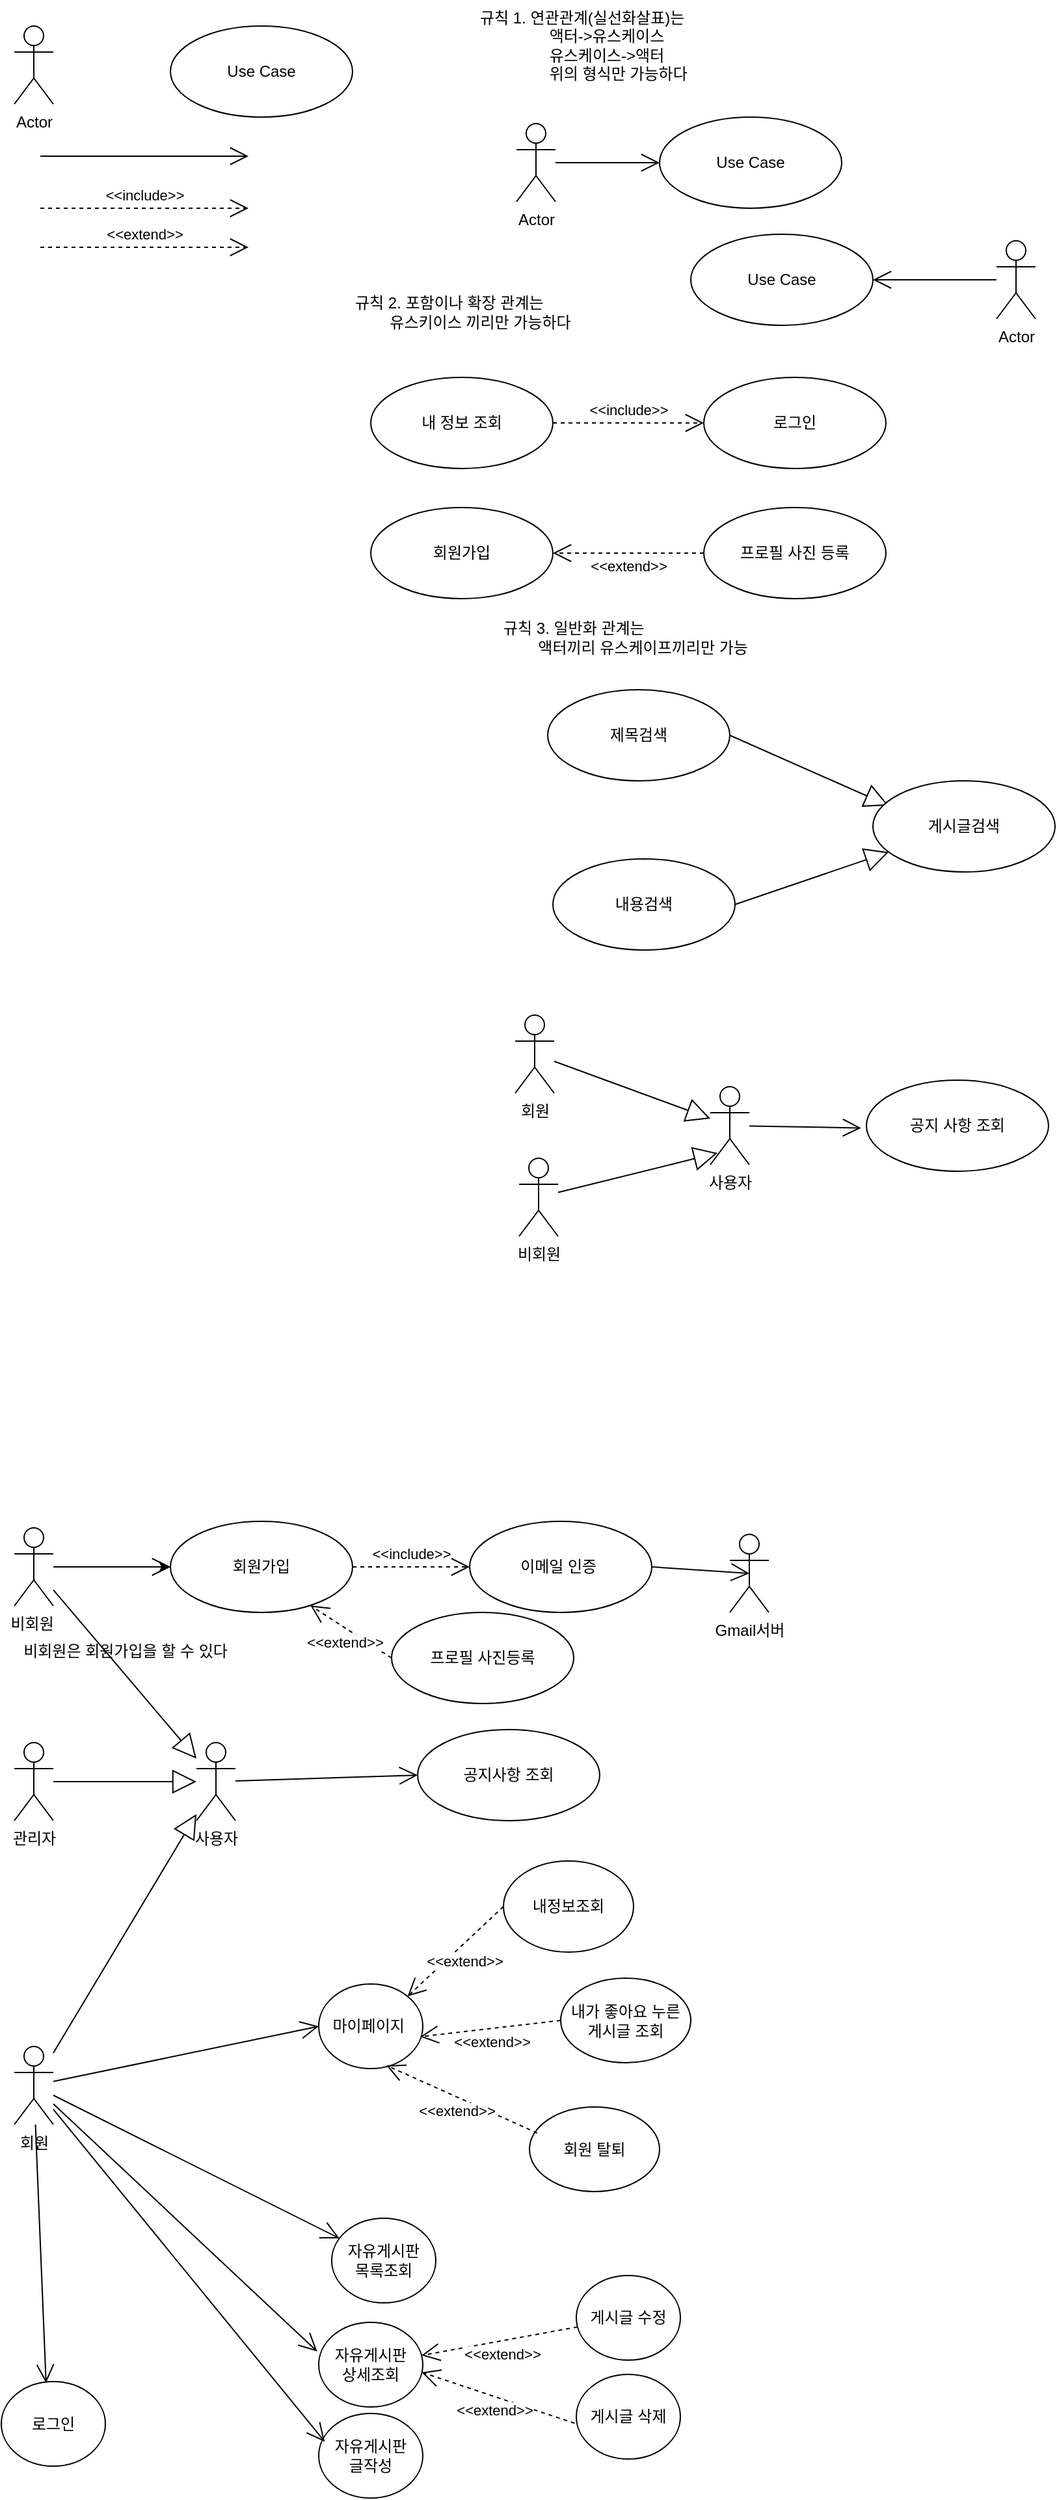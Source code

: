 <mxfile version="21.5.1" type="device">
  <diagram name="페이지-1" id="DKkFitC7D3pA0Rxg5cE1">
    <mxGraphModel dx="1086" dy="1123" grid="1" gridSize="10" guides="1" tooltips="1" connect="1" arrows="1" fold="1" page="1" pageScale="1" pageWidth="827" pageHeight="1169" math="0" shadow="0">
      <root>
        <mxCell id="0" />
        <mxCell id="1" parent="0" />
        <mxCell id="YfneBOb7cqC_NzscT1HJ-1" value="Actor" style="shape=umlActor;verticalLabelPosition=bottom;verticalAlign=top;html=1;" vertex="1" parent="1">
          <mxGeometry x="20" y="20" width="30" height="60" as="geometry" />
        </mxCell>
        <mxCell id="YfneBOb7cqC_NzscT1HJ-2" value="Use Case" style="ellipse;whiteSpace=wrap;html=1;" vertex="1" parent="1">
          <mxGeometry x="140" y="20" width="140" height="70" as="geometry" />
        </mxCell>
        <mxCell id="YfneBOb7cqC_NzscT1HJ-3" value="" style="endArrow=open;endFill=1;endSize=12;html=1;rounded=0;" edge="1" parent="1">
          <mxGeometry width="160" relative="1" as="geometry">
            <mxPoint x="40" y="120" as="sourcePoint" />
            <mxPoint x="200" y="120" as="targetPoint" />
          </mxGeometry>
        </mxCell>
        <mxCell id="YfneBOb7cqC_NzscT1HJ-4" value="&amp;lt;&amp;lt;include&amp;gt;&amp;gt;" style="endArrow=open;endSize=12;dashed=1;html=1;rounded=0;" edge="1" parent="1">
          <mxGeometry y="10" width="160" relative="1" as="geometry">
            <mxPoint x="40" y="160" as="sourcePoint" />
            <mxPoint x="200" y="160" as="targetPoint" />
            <mxPoint as="offset" />
          </mxGeometry>
        </mxCell>
        <mxCell id="YfneBOb7cqC_NzscT1HJ-5" value="&amp;lt;&amp;lt;extend&amp;gt;&amp;gt;" style="endArrow=open;endSize=12;dashed=1;html=1;rounded=0;" edge="1" parent="1">
          <mxGeometry y="10" width="160" relative="1" as="geometry">
            <mxPoint x="40" y="190" as="sourcePoint" />
            <mxPoint x="200" y="190" as="targetPoint" />
            <mxPoint as="offset" />
          </mxGeometry>
        </mxCell>
        <mxCell id="YfneBOb7cqC_NzscT1HJ-6" value="" style="endArrow=block;endSize=16;endFill=0;html=1;rounded=0;exitX=1;exitY=0.5;exitDx=0;exitDy=0;entryX=0.086;entryY=0.271;entryDx=0;entryDy=0;entryPerimeter=0;" edge="1" parent="1" source="YfneBOb7cqC_NzscT1HJ-28" target="YfneBOb7cqC_NzscT1HJ-30">
          <mxGeometry width="160" relative="1" as="geometry">
            <mxPoint x="564" y="580" as="sourcePoint" />
            <mxPoint x="724" y="580" as="targetPoint" />
          </mxGeometry>
        </mxCell>
        <mxCell id="YfneBOb7cqC_NzscT1HJ-7" value="규칙 1. 연관관계(실선화살표)는&lt;br&gt;&lt;span style=&quot;white-space: pre;&quot;&gt;&#x9;&lt;span style=&quot;white-space: pre;&quot;&gt;&#x9;&lt;/span&gt;&lt;/span&gt;액터-&amp;gt;유스케이스&lt;br&gt;&lt;span style=&quot;white-space: pre;&quot;&gt;&#x9;&lt;span style=&quot;white-space: pre;&quot;&gt;&#x9;&lt;/span&gt;&lt;/span&gt;유스케이스-&amp;gt;액터&lt;br&gt;&lt;span style=&quot;white-space: pre;&quot;&gt;&#x9;&lt;span style=&quot;white-space: pre;&quot;&gt;&#x9;&lt;/span&gt;&lt;/span&gt;위의 형식만 가능하다" style="text;html=1;align=left;verticalAlign=middle;resizable=0;points=[];autosize=1;strokeColor=none;fillColor=none;" vertex="1" parent="1">
          <mxGeometry x="376" width="190" height="70" as="geometry" />
        </mxCell>
        <mxCell id="YfneBOb7cqC_NzscT1HJ-8" value="Actor" style="shape=umlActor;verticalLabelPosition=bottom;verticalAlign=top;html=1;" vertex="1" parent="1">
          <mxGeometry x="406" y="95" width="30" height="60" as="geometry" />
        </mxCell>
        <mxCell id="YfneBOb7cqC_NzscT1HJ-9" value="Use Case" style="ellipse;whiteSpace=wrap;html=1;" vertex="1" parent="1">
          <mxGeometry x="516" y="90" width="140" height="70" as="geometry" />
        </mxCell>
        <mxCell id="YfneBOb7cqC_NzscT1HJ-10" value="" style="endArrow=open;endFill=1;endSize=12;html=1;rounded=0;entryX=0;entryY=0.5;entryDx=0;entryDy=0;" edge="1" parent="1" source="YfneBOb7cqC_NzscT1HJ-8" target="YfneBOb7cqC_NzscT1HJ-9">
          <mxGeometry width="160" relative="1" as="geometry">
            <mxPoint x="416" y="120" as="sourcePoint" />
            <mxPoint x="506" y="125" as="targetPoint" />
          </mxGeometry>
        </mxCell>
        <mxCell id="YfneBOb7cqC_NzscT1HJ-12" value="Use Case" style="ellipse;whiteSpace=wrap;html=1;" vertex="1" parent="1">
          <mxGeometry x="540" y="180" width="140" height="70" as="geometry" />
        </mxCell>
        <mxCell id="YfneBOb7cqC_NzscT1HJ-13" value="Actor" style="shape=umlActor;verticalLabelPosition=bottom;verticalAlign=top;html=1;" vertex="1" parent="1">
          <mxGeometry x="775" y="185" width="30" height="60" as="geometry" />
        </mxCell>
        <mxCell id="YfneBOb7cqC_NzscT1HJ-15" value="" style="endArrow=open;endFill=1;endSize=12;html=1;rounded=0;entryX=1;entryY=0.5;entryDx=0;entryDy=0;" edge="1" parent="1" source="YfneBOb7cqC_NzscT1HJ-13" target="YfneBOb7cqC_NzscT1HJ-12">
          <mxGeometry width="160" relative="1" as="geometry">
            <mxPoint x="685" y="170" as="sourcePoint" />
            <mxPoint x="765" y="170" as="targetPoint" />
          </mxGeometry>
        </mxCell>
        <mxCell id="YfneBOb7cqC_NzscT1HJ-18" value="규칙 2. 포함이나 확장 관계는&amp;nbsp;&lt;br&gt;&lt;span style=&quot;white-space: pre;&quot;&gt;&#x9;&lt;/span&gt;유스키이스 끼리만 가능하다" style="text;html=1;align=left;verticalAlign=middle;resizable=0;points=[];autosize=1;strokeColor=none;fillColor=none;" vertex="1" parent="1">
          <mxGeometry x="280" y="220" width="200" height="40" as="geometry" />
        </mxCell>
        <mxCell id="YfneBOb7cqC_NzscT1HJ-19" value="내 정보 조회" style="ellipse;whiteSpace=wrap;html=1;" vertex="1" parent="1">
          <mxGeometry x="294" y="290" width="140" height="70" as="geometry" />
        </mxCell>
        <mxCell id="YfneBOb7cqC_NzscT1HJ-20" value="로그인" style="ellipse;whiteSpace=wrap;html=1;" vertex="1" parent="1">
          <mxGeometry x="550" y="290" width="140" height="70" as="geometry" />
        </mxCell>
        <mxCell id="YfneBOb7cqC_NzscT1HJ-21" value="&amp;lt;&amp;lt;include&amp;gt;&amp;gt;" style="endArrow=open;endSize=12;dashed=1;html=1;rounded=0;entryX=0;entryY=0.5;entryDx=0;entryDy=0;exitX=1;exitY=0.5;exitDx=0;exitDy=0;" edge="1" parent="1" source="YfneBOb7cqC_NzscT1HJ-19" target="YfneBOb7cqC_NzscT1HJ-20">
          <mxGeometry y="10" width="160" relative="1" as="geometry">
            <mxPoint x="475" y="325" as="sourcePoint" />
            <mxPoint x="635" y="324.41" as="targetPoint" />
            <mxPoint as="offset" />
          </mxGeometry>
        </mxCell>
        <mxCell id="YfneBOb7cqC_NzscT1HJ-22" value="회원가입" style="ellipse;whiteSpace=wrap;html=1;" vertex="1" parent="1">
          <mxGeometry x="294" y="390" width="140" height="70" as="geometry" />
        </mxCell>
        <mxCell id="YfneBOb7cqC_NzscT1HJ-23" value="프로필 사진 등록" style="ellipse;whiteSpace=wrap;html=1;" vertex="1" parent="1">
          <mxGeometry x="550" y="390" width="140" height="70" as="geometry" />
        </mxCell>
        <mxCell id="YfneBOb7cqC_NzscT1HJ-25" value="&amp;lt;&amp;lt;extend&amp;gt;&amp;gt;" style="endArrow=open;endSize=12;dashed=1;html=1;rounded=0;entryX=1;entryY=0.5;entryDx=0;entryDy=0;exitX=0;exitY=0.5;exitDx=0;exitDy=0;" edge="1" parent="1" source="YfneBOb7cqC_NzscT1HJ-23" target="YfneBOb7cqC_NzscT1HJ-22">
          <mxGeometry y="10" width="160" relative="1" as="geometry">
            <mxPoint x="450" y="480" as="sourcePoint" />
            <mxPoint x="610" y="480" as="targetPoint" />
            <mxPoint as="offset" />
          </mxGeometry>
        </mxCell>
        <mxCell id="YfneBOb7cqC_NzscT1HJ-27" value="규칙 3. 일반화 관계는&amp;nbsp;&lt;br&gt;&lt;span style=&quot;white-space: pre;&quot;&gt;&#x9;&lt;/span&gt;액터끼리 유스케이프끼리만 가능" style="text;html=1;align=left;verticalAlign=middle;resizable=0;points=[];autosize=1;strokeColor=none;fillColor=none;" vertex="1" parent="1">
          <mxGeometry x="394" y="470" width="220" height="40" as="geometry" />
        </mxCell>
        <mxCell id="YfneBOb7cqC_NzscT1HJ-28" value="제목검색" style="ellipse;whiteSpace=wrap;html=1;" vertex="1" parent="1">
          <mxGeometry x="430" y="530" width="140" height="70" as="geometry" />
        </mxCell>
        <mxCell id="YfneBOb7cqC_NzscT1HJ-29" value="내용검색" style="ellipse;whiteSpace=wrap;html=1;" vertex="1" parent="1">
          <mxGeometry x="434" y="660" width="140" height="70" as="geometry" />
        </mxCell>
        <mxCell id="YfneBOb7cqC_NzscT1HJ-30" value="게시글검색" style="ellipse;whiteSpace=wrap;html=1;" vertex="1" parent="1">
          <mxGeometry x="680" y="600" width="140" height="70" as="geometry" />
        </mxCell>
        <mxCell id="YfneBOb7cqC_NzscT1HJ-31" value="" style="endArrow=block;endSize=16;endFill=0;html=1;rounded=0;exitX=1;exitY=0.5;exitDx=0;exitDy=0;" edge="1" parent="1" source="YfneBOb7cqC_NzscT1HJ-29" target="YfneBOb7cqC_NzscT1HJ-30">
          <mxGeometry width="160" relative="1" as="geometry">
            <mxPoint x="590" y="690" as="sourcePoint" />
            <mxPoint x="690" y="750" as="targetPoint" />
          </mxGeometry>
        </mxCell>
        <mxCell id="YfneBOb7cqC_NzscT1HJ-32" value="회원" style="shape=umlActor;verticalLabelPosition=bottom;verticalAlign=top;html=1;" vertex="1" parent="1">
          <mxGeometry x="405" y="780" width="30" height="60" as="geometry" />
        </mxCell>
        <mxCell id="YfneBOb7cqC_NzscT1HJ-33" value="비회원" style="shape=umlActor;verticalLabelPosition=bottom;verticalAlign=top;html=1;" vertex="1" parent="1">
          <mxGeometry x="408" y="890" width="30" height="60" as="geometry" />
        </mxCell>
        <mxCell id="YfneBOb7cqC_NzscT1HJ-34" value="사용자" style="shape=umlActor;verticalLabelPosition=bottom;verticalAlign=top;html=1;" vertex="1" parent="1">
          <mxGeometry x="555" y="835" width="30" height="60" as="geometry" />
        </mxCell>
        <mxCell id="YfneBOb7cqC_NzscT1HJ-38" value="" style="endArrow=block;endSize=16;endFill=0;html=1;rounded=0;" edge="1" parent="1" source="YfneBOb7cqC_NzscT1HJ-32" target="YfneBOb7cqC_NzscT1HJ-34">
          <mxGeometry width="160" relative="1" as="geometry">
            <mxPoint x="505" y="840" as="sourcePoint" />
            <mxPoint x="623" y="800" as="targetPoint" />
          </mxGeometry>
        </mxCell>
        <mxCell id="YfneBOb7cqC_NzscT1HJ-39" value="" style="endArrow=block;endSize=16;endFill=0;html=1;rounded=0;entryX=0.186;entryY=0.849;entryDx=0;entryDy=0;entryPerimeter=0;" edge="1" parent="1" source="YfneBOb7cqC_NzscT1HJ-33" target="YfneBOb7cqC_NzscT1HJ-34">
          <mxGeometry width="160" relative="1" as="geometry">
            <mxPoint x="445" y="822" as="sourcePoint" />
            <mxPoint x="716" y="868" as="targetPoint" />
          </mxGeometry>
        </mxCell>
        <mxCell id="YfneBOb7cqC_NzscT1HJ-41" value="공지 사항 조회" style="ellipse;whiteSpace=wrap;html=1;" vertex="1" parent="1">
          <mxGeometry x="675" y="830" width="140" height="70" as="geometry" />
        </mxCell>
        <mxCell id="YfneBOb7cqC_NzscT1HJ-43" value="" style="endArrow=open;endFill=1;endSize=12;html=1;rounded=0;entryX=-0.029;entryY=0.525;entryDx=0;entryDy=0;entryPerimeter=0;" edge="1" parent="1" source="YfneBOb7cqC_NzscT1HJ-34" target="YfneBOb7cqC_NzscT1HJ-41">
          <mxGeometry width="160" relative="1" as="geometry">
            <mxPoint x="820" y="820" as="sourcePoint" />
            <mxPoint x="725" y="820" as="targetPoint" />
          </mxGeometry>
        </mxCell>
        <mxCell id="YfneBOb7cqC_NzscT1HJ-49" value="" style="edgeStyle=orthogonalEdgeStyle;rounded=0;orthogonalLoop=1;jettySize=auto;html=1;" edge="1" parent="1" source="YfneBOb7cqC_NzscT1HJ-46" target="YfneBOb7cqC_NzscT1HJ-48">
          <mxGeometry relative="1" as="geometry" />
        </mxCell>
        <mxCell id="YfneBOb7cqC_NzscT1HJ-46" value="비회원&amp;nbsp;" style="shape=umlActor;verticalLabelPosition=bottom;verticalAlign=top;html=1;" vertex="1" parent="1">
          <mxGeometry x="20" y="1174" width="30" height="60" as="geometry" />
        </mxCell>
        <mxCell id="YfneBOb7cqC_NzscT1HJ-47" value="" style="endArrow=open;endFill=1;endSize=12;html=1;rounded=0;entryX=0;entryY=0.5;entryDx=0;entryDy=0;" edge="1" parent="1" source="YfneBOb7cqC_NzscT1HJ-46" target="YfneBOb7cqC_NzscT1HJ-48">
          <mxGeometry width="160" relative="1" as="geometry">
            <mxPoint x="60" y="1204" as="sourcePoint" />
            <mxPoint x="140" y="1203.66" as="targetPoint" />
          </mxGeometry>
        </mxCell>
        <mxCell id="YfneBOb7cqC_NzscT1HJ-48" value="회원가입" style="ellipse;whiteSpace=wrap;html=1;" vertex="1" parent="1">
          <mxGeometry x="140" y="1169" width="140" height="70" as="geometry" />
        </mxCell>
        <mxCell id="YfneBOb7cqC_NzscT1HJ-50" value="비회원은 회원가입을 할 수 있다" style="text;html=1;align=center;verticalAlign=middle;resizable=0;points=[];autosize=1;strokeColor=none;fillColor=none;" vertex="1" parent="1">
          <mxGeometry x="10" y="1254" width="190" height="30" as="geometry" />
        </mxCell>
        <mxCell id="YfneBOb7cqC_NzscT1HJ-52" value="이메일 인증&amp;nbsp;" style="ellipse;whiteSpace=wrap;html=1;" vertex="1" parent="1">
          <mxGeometry x="370" y="1169" width="140" height="70" as="geometry" />
        </mxCell>
        <mxCell id="YfneBOb7cqC_NzscT1HJ-56" value="&amp;lt;&amp;lt;include&amp;gt;&amp;gt;" style="endArrow=open;endSize=12;dashed=1;html=1;rounded=0;exitX=1;exitY=0.5;exitDx=0;exitDy=0;entryX=0;entryY=0.5;entryDx=0;entryDy=0;" edge="1" parent="1" source="YfneBOb7cqC_NzscT1HJ-48" target="YfneBOb7cqC_NzscT1HJ-52">
          <mxGeometry y="10" width="160" relative="1" as="geometry">
            <mxPoint x="240" y="1144" as="sourcePoint" />
            <mxPoint x="450" y="1204" as="targetPoint" />
            <mxPoint as="offset" />
          </mxGeometry>
        </mxCell>
        <mxCell id="YfneBOb7cqC_NzscT1HJ-58" value="Gmail서버" style="shape=umlActor;verticalLabelPosition=bottom;verticalAlign=top;html=1;" vertex="1" parent="1">
          <mxGeometry x="570" y="1179" width="30" height="60" as="geometry" />
        </mxCell>
        <mxCell id="YfneBOb7cqC_NzscT1HJ-60" value="" style="endArrow=open;endFill=1;endSize=12;html=1;rounded=0;exitX=1;exitY=0.5;exitDx=0;exitDy=0;entryX=0.5;entryY=0.5;entryDx=0;entryDy=0;entryPerimeter=0;" edge="1" parent="1" source="YfneBOb7cqC_NzscT1HJ-52" target="YfneBOb7cqC_NzscT1HJ-58">
          <mxGeometry width="160" relative="1" as="geometry">
            <mxPoint x="590" y="1199" as="sourcePoint" />
            <mxPoint x="670" y="1204" as="targetPoint" />
          </mxGeometry>
        </mxCell>
        <mxCell id="YfneBOb7cqC_NzscT1HJ-61" value="프로필 사진등록" style="ellipse;whiteSpace=wrap;html=1;" vertex="1" parent="1">
          <mxGeometry x="310" y="1239" width="140" height="70" as="geometry" />
        </mxCell>
        <mxCell id="YfneBOb7cqC_NzscT1HJ-62" value="&amp;lt;&amp;lt;extend&amp;gt;&amp;gt;" style="endArrow=open;endSize=12;dashed=1;html=1;rounded=0;entryX=0.769;entryY=0.924;entryDx=0;entryDy=0;exitX=0;exitY=0.5;exitDx=0;exitDy=0;entryPerimeter=0;" edge="1" parent="1" source="YfneBOb7cqC_NzscT1HJ-61" target="YfneBOb7cqC_NzscT1HJ-48">
          <mxGeometry y="10" width="160" relative="1" as="geometry">
            <mxPoint x="424" y="1284" as="sourcePoint" />
            <mxPoint x="308" y="1284" as="targetPoint" />
            <mxPoint as="offset" />
          </mxGeometry>
        </mxCell>
        <mxCell id="YfneBOb7cqC_NzscT1HJ-63" value="사용자" style="shape=umlActor;verticalLabelPosition=bottom;verticalAlign=top;html=1;" vertex="1" parent="1">
          <mxGeometry x="160" y="1339" width="30" height="60" as="geometry" />
        </mxCell>
        <mxCell id="YfneBOb7cqC_NzscT1HJ-68" value="" style="endArrow=block;endSize=16;endFill=0;html=1;rounded=0;" edge="1" parent="1" source="YfneBOb7cqC_NzscT1HJ-46" target="YfneBOb7cqC_NzscT1HJ-63">
          <mxGeometry width="160" relative="1" as="geometry">
            <mxPoint x="110" y="1324" as="sourcePoint" />
            <mxPoint x="228" y="1284" as="targetPoint" />
          </mxGeometry>
        </mxCell>
        <mxCell id="YfneBOb7cqC_NzscT1HJ-69" value="관리자" style="shape=umlActor;verticalLabelPosition=bottom;verticalAlign=top;html=1;" vertex="1" parent="1">
          <mxGeometry x="20" y="1339" width="30" height="60" as="geometry" />
        </mxCell>
        <mxCell id="YfneBOb7cqC_NzscT1HJ-70" value="" style="endArrow=block;endSize=16;endFill=0;html=1;rounded=0;" edge="1" parent="1" source="YfneBOb7cqC_NzscT1HJ-69" target="YfneBOb7cqC_NzscT1HJ-63">
          <mxGeometry width="160" relative="1" as="geometry">
            <mxPoint x="60" y="1225" as="sourcePoint" />
            <mxPoint x="250" y="1363" as="targetPoint" />
          </mxGeometry>
        </mxCell>
        <mxCell id="YfneBOb7cqC_NzscT1HJ-71" value="공지사항 조회" style="ellipse;whiteSpace=wrap;html=1;" vertex="1" parent="1">
          <mxGeometry x="330" y="1329" width="140" height="70" as="geometry" />
        </mxCell>
        <mxCell id="YfneBOb7cqC_NzscT1HJ-73" value="" style="endArrow=open;endFill=1;endSize=12;html=1;rounded=0;entryX=0;entryY=0.5;entryDx=0;entryDy=0;" edge="1" parent="1" source="YfneBOb7cqC_NzscT1HJ-63" target="YfneBOb7cqC_NzscT1HJ-71">
          <mxGeometry width="160" relative="1" as="geometry">
            <mxPoint x="270" y="1363.73" as="sourcePoint" />
            <mxPoint x="300" y="1364" as="targetPoint" />
          </mxGeometry>
        </mxCell>
        <mxCell id="YfneBOb7cqC_NzscT1HJ-80" value="회원" style="shape=umlActor;verticalLabelPosition=bottom;verticalAlign=top;html=1;" vertex="1" parent="1">
          <mxGeometry x="20" y="1572.5" width="30" height="60" as="geometry" />
        </mxCell>
        <mxCell id="YfneBOb7cqC_NzscT1HJ-81" value="" style="endArrow=block;endSize=16;endFill=0;html=1;rounded=0;" edge="1" parent="1" source="YfneBOb7cqC_NzscT1HJ-80" target="YfneBOb7cqC_NzscT1HJ-63">
          <mxGeometry width="160" relative="1" as="geometry">
            <mxPoint x="70" y="1484.5" as="sourcePoint" />
            <mxPoint x="177" y="1473.5" as="targetPoint" />
          </mxGeometry>
        </mxCell>
        <mxCell id="YfneBOb7cqC_NzscT1HJ-82" value="마이페이지&amp;nbsp;" style="ellipse;whiteSpace=wrap;html=1;" vertex="1" parent="1">
          <mxGeometry x="254" y="1524.5" width="80" height="65" as="geometry" />
        </mxCell>
        <mxCell id="YfneBOb7cqC_NzscT1HJ-83" value="" style="endArrow=open;endFill=1;endSize=12;html=1;rounded=0;entryX=0;entryY=0.5;entryDx=0;entryDy=0;" edge="1" target="YfneBOb7cqC_NzscT1HJ-82" parent="1" source="YfneBOb7cqC_NzscT1HJ-80">
          <mxGeometry width="160" relative="1" as="geometry">
            <mxPoint x="210" y="1567" as="sourcePoint" />
            <mxPoint x="320" y="1585" as="targetPoint" />
          </mxGeometry>
        </mxCell>
        <mxCell id="YfneBOb7cqC_NzscT1HJ-86" value="내정보조회" style="ellipse;whiteSpace=wrap;html=1;" vertex="1" parent="1">
          <mxGeometry x="396" y="1430" width="100" height="70" as="geometry" />
        </mxCell>
        <mxCell id="YfneBOb7cqC_NzscT1HJ-87" value="내가 좋아요 누른 게시글 조회" style="ellipse;whiteSpace=wrap;html=1;" vertex="1" parent="1">
          <mxGeometry x="440" y="1520" width="100" height="65" as="geometry" />
        </mxCell>
        <mxCell id="YfneBOb7cqC_NzscT1HJ-88" value="회원 탈퇴" style="ellipse;whiteSpace=wrap;html=1;" vertex="1" parent="1">
          <mxGeometry x="416" y="1619" width="100" height="65" as="geometry" />
        </mxCell>
        <mxCell id="YfneBOb7cqC_NzscT1HJ-91" value="&amp;lt;&amp;lt;extend&amp;gt;&amp;gt;" style="endArrow=open;endSize=12;dashed=1;html=1;rounded=0;entryX=1;entryY=0;entryDx=0;entryDy=0;exitX=0;exitY=0.5;exitDx=0;exitDy=0;" edge="1" parent="1" source="YfneBOb7cqC_NzscT1HJ-86" target="YfneBOb7cqC_NzscT1HJ-82">
          <mxGeometry y="10" width="160" relative="1" as="geometry">
            <mxPoint x="430" y="1513.5" as="sourcePoint" />
            <mxPoint x="314" y="1513.5" as="targetPoint" />
            <mxPoint as="offset" />
            <Array as="points" />
          </mxGeometry>
        </mxCell>
        <mxCell id="YfneBOb7cqC_NzscT1HJ-93" value="&amp;lt;&amp;lt;extend&amp;gt;&amp;gt;" style="endArrow=open;endSize=12;dashed=1;html=1;rounded=0;entryX=0.975;entryY=0.623;entryDx=0;entryDy=0;exitX=0;exitY=0.5;exitDx=0;exitDy=0;entryPerimeter=0;" edge="1" parent="1" source="YfneBOb7cqC_NzscT1HJ-87" target="YfneBOb7cqC_NzscT1HJ-82">
          <mxGeometry y="10" width="160" relative="1" as="geometry">
            <mxPoint x="365.5" y="1566.3" as="sourcePoint" />
            <mxPoint x="304.5" y="1588.3" as="targetPoint" />
            <mxPoint as="offset" />
            <Array as="points" />
          </mxGeometry>
        </mxCell>
        <mxCell id="YfneBOb7cqC_NzscT1HJ-94" value="&amp;lt;&amp;lt;extend&amp;gt;&amp;gt;" style="endArrow=open;endSize=12;dashed=1;html=1;rounded=0;entryX=0.65;entryY=0.962;entryDx=0;entryDy=0;exitX=0.06;exitY=0.308;exitDx=0;exitDy=0;exitPerimeter=0;entryPerimeter=0;" edge="1" parent="1" source="YfneBOb7cqC_NzscT1HJ-88" target="YfneBOb7cqC_NzscT1HJ-82">
          <mxGeometry y="10" width="160" relative="1" as="geometry">
            <mxPoint x="377" y="1679.5" as="sourcePoint" />
            <mxPoint x="314.5" y="1659.7" as="targetPoint" />
            <mxPoint as="offset" />
            <Array as="points" />
          </mxGeometry>
        </mxCell>
        <mxCell id="YfneBOb7cqC_NzscT1HJ-96" value="자유게시판&lt;br&gt;목록조회" style="ellipse;whiteSpace=wrap;html=1;" vertex="1" parent="1">
          <mxGeometry x="264" y="1704.5" width="80" height="65" as="geometry" />
        </mxCell>
        <mxCell id="YfneBOb7cqC_NzscT1HJ-97" value="자유게시판&lt;br&gt;상세조회" style="ellipse;whiteSpace=wrap;html=1;" vertex="1" parent="1">
          <mxGeometry x="254" y="1784.5" width="80" height="65" as="geometry" />
        </mxCell>
        <mxCell id="YfneBOb7cqC_NzscT1HJ-98" value="자유게시판&lt;br&gt;글작성" style="ellipse;whiteSpace=wrap;html=1;" vertex="1" parent="1">
          <mxGeometry x="254" y="1854.5" width="80" height="65" as="geometry" />
        </mxCell>
        <mxCell id="YfneBOb7cqC_NzscT1HJ-103" value="" style="endArrow=open;endFill=1;endSize=12;html=1;rounded=0;" edge="1" parent="1" source="YfneBOb7cqC_NzscT1HJ-80" target="YfneBOb7cqC_NzscT1HJ-96">
          <mxGeometry width="160" relative="1" as="geometry">
            <mxPoint x="50" y="1678.83" as="sourcePoint" />
            <mxPoint x="150" y="1676.83" as="targetPoint" />
          </mxGeometry>
        </mxCell>
        <mxCell id="YfneBOb7cqC_NzscT1HJ-104" value="" style="endArrow=open;endFill=1;endSize=12;html=1;rounded=0;entryX=-0.014;entryY=0.345;entryDx=0;entryDy=0;entryPerimeter=0;" edge="1" parent="1" source="YfneBOb7cqC_NzscT1HJ-80" target="YfneBOb7cqC_NzscT1HJ-97">
          <mxGeometry width="160" relative="1" as="geometry">
            <mxPoint x="50" y="1720.5" as="sourcePoint" />
            <mxPoint x="150" y="1808.5" as="targetPoint" />
          </mxGeometry>
        </mxCell>
        <mxCell id="YfneBOb7cqC_NzscT1HJ-105" value="" style="endArrow=open;endFill=1;endSize=12;html=1;rounded=0;entryX=0.058;entryY=0.334;entryDx=0;entryDy=0;entryPerimeter=0;" edge="1" parent="1" source="YfneBOb7cqC_NzscT1HJ-80" target="YfneBOb7cqC_NzscT1HJ-98">
          <mxGeometry width="160" relative="1" as="geometry">
            <mxPoint x="55" y="1732.57" as="sourcePoint" />
            <mxPoint x="149" y="1894" as="targetPoint" />
          </mxGeometry>
        </mxCell>
        <mxCell id="YfneBOb7cqC_NzscT1HJ-106" value="게시글 수정" style="ellipse;whiteSpace=wrap;html=1;" vertex="1" parent="1">
          <mxGeometry x="452" y="1748.5" width="80" height="65" as="geometry" />
        </mxCell>
        <mxCell id="YfneBOb7cqC_NzscT1HJ-107" value="게시글 삭제" style="ellipse;whiteSpace=wrap;html=1;" vertex="1" parent="1">
          <mxGeometry x="452" y="1824.5" width="80" height="65" as="geometry" />
        </mxCell>
        <mxCell id="YfneBOb7cqC_NzscT1HJ-109" value="&amp;lt;&amp;lt;extend&amp;gt;&amp;gt;" style="endArrow=open;endSize=12;dashed=1;html=1;rounded=0;" edge="1" parent="1" source="YfneBOb7cqC_NzscT1HJ-106" target="YfneBOb7cqC_NzscT1HJ-97">
          <mxGeometry y="10" width="160" relative="1" as="geometry">
            <mxPoint x="410" y="1666.97" as="sourcePoint" />
            <mxPoint x="294" y="1614.97" as="targetPoint" />
            <mxPoint as="offset" />
            <Array as="points" />
          </mxGeometry>
        </mxCell>
        <mxCell id="YfneBOb7cqC_NzscT1HJ-112" value="&amp;lt;&amp;lt;extend&amp;gt;&amp;gt;" style="endArrow=open;endSize=12;dashed=1;html=1;rounded=0;exitX=-0.017;exitY=0.577;exitDx=0;exitDy=0;exitPerimeter=0;entryX=0.989;entryY=0.59;entryDx=0;entryDy=0;entryPerimeter=0;" edge="1" parent="1" source="YfneBOb7cqC_NzscT1HJ-107" target="YfneBOb7cqC_NzscT1HJ-97">
          <mxGeometry y="10" width="160" relative="1" as="geometry">
            <mxPoint x="444" y="1886.5" as="sourcePoint" />
            <mxPoint x="328" y="1834.5" as="targetPoint" />
            <mxPoint as="offset" />
            <Array as="points" />
          </mxGeometry>
        </mxCell>
        <mxCell id="YfneBOb7cqC_NzscT1HJ-113" value="" style="endArrow=open;endFill=1;endSize=12;html=1;rounded=0;entryX=0.43;entryY=0.015;entryDx=0;entryDy=0;entryPerimeter=0;" edge="1" target="YfneBOb7cqC_NzscT1HJ-114" parent="1" source="YfneBOb7cqC_NzscT1HJ-80">
          <mxGeometry width="160" relative="1" as="geometry">
            <mxPoint x="30" y="1660" as="sourcePoint" />
            <mxPoint x="-51" y="1841.5" as="targetPoint" />
          </mxGeometry>
        </mxCell>
        <mxCell id="YfneBOb7cqC_NzscT1HJ-114" value="로그인" style="ellipse;whiteSpace=wrap;html=1;" vertex="1" parent="1">
          <mxGeometry x="10" y="1830" width="80" height="65" as="geometry" />
        </mxCell>
      </root>
    </mxGraphModel>
  </diagram>
</mxfile>
